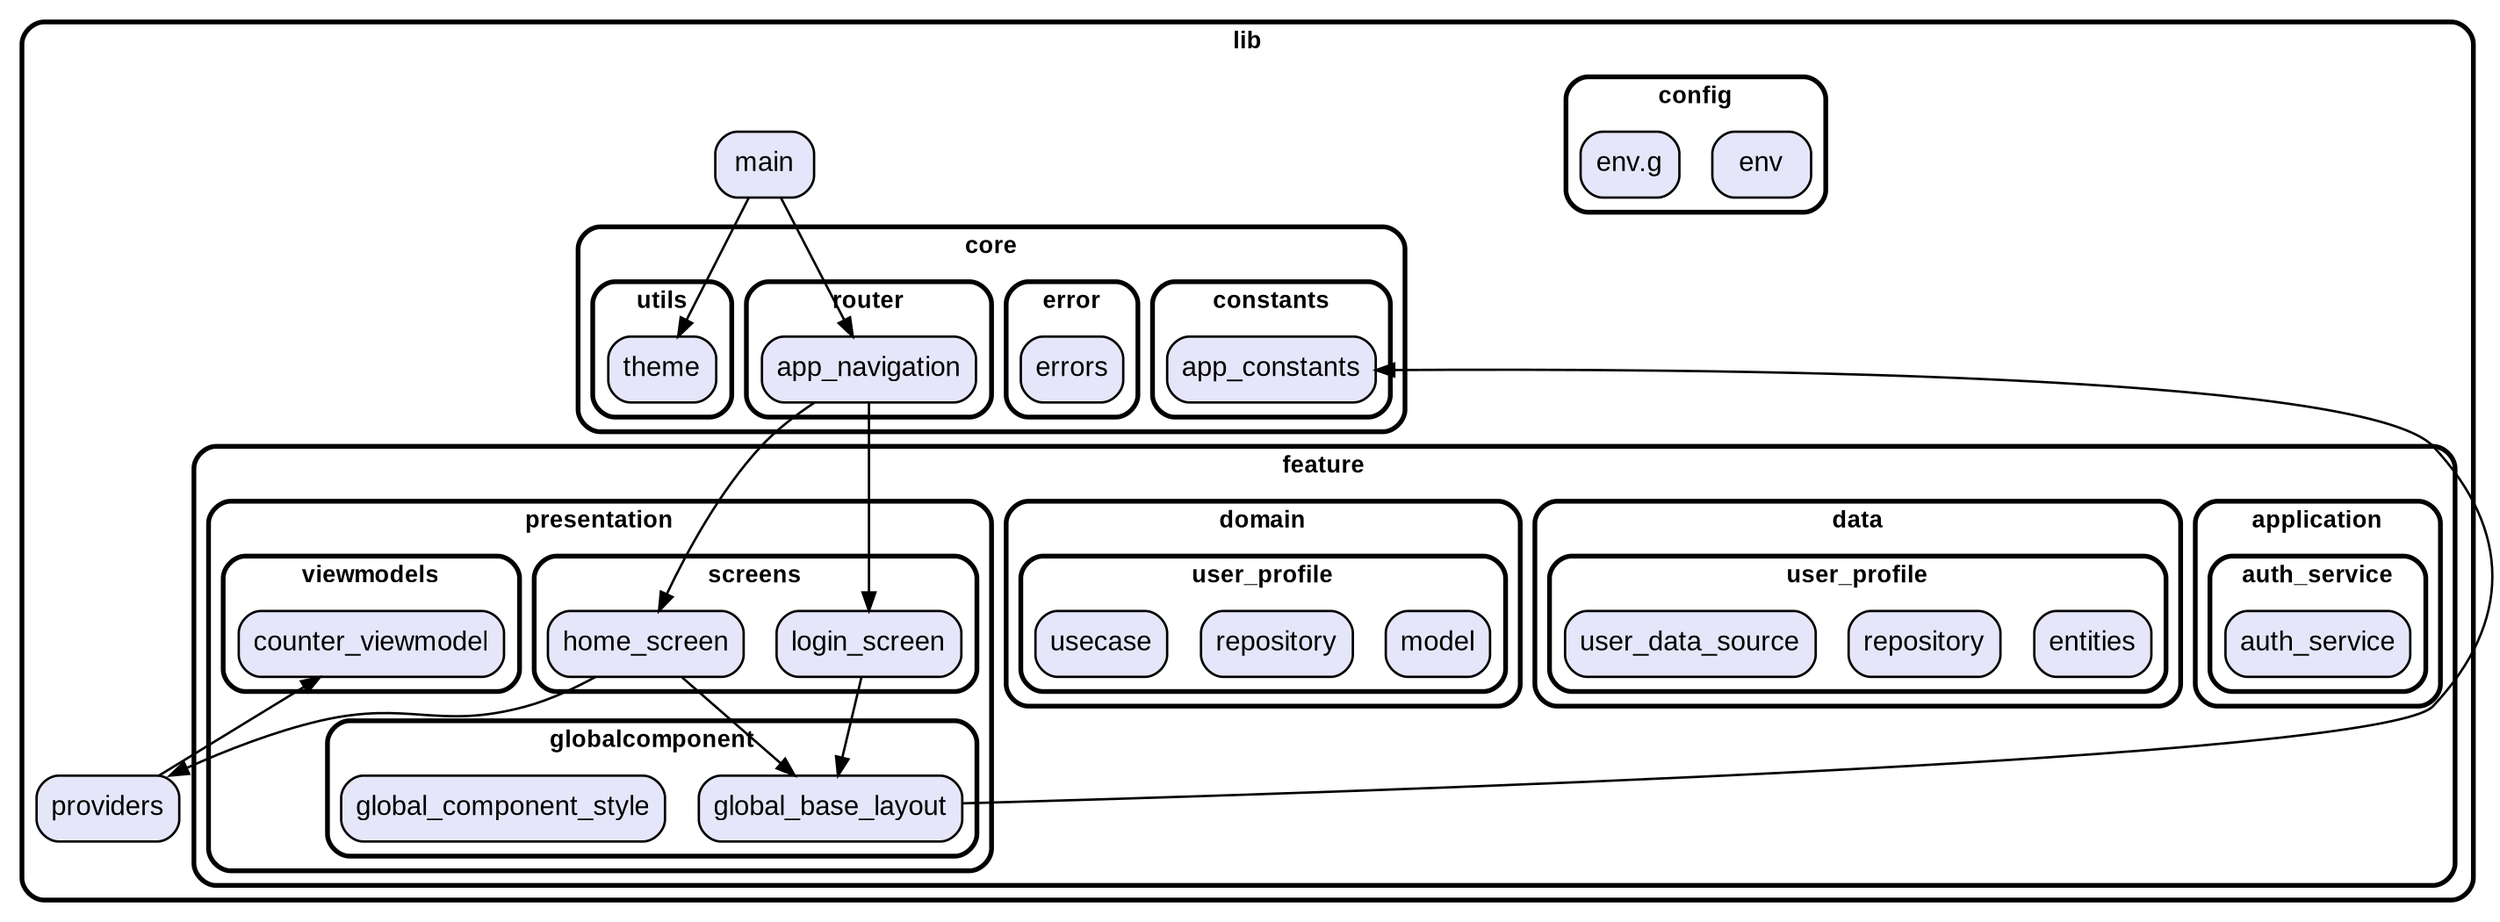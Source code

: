 digraph "" {
  graph [style=rounded fontname="Arial Black" fontsize=13 penwidth=2.6];
  node [shape=rect style="filled,rounded" fontname=Arial fontsize=15 fillcolor=Lavender penwidth=1.3];
  edge [penwidth=1.3];
  "/config/env.dart" [label="env"];
  "/config/env.g.dart" [label="env.g"];
  "/core/constants/app_constants.dart" [label="app_constants"];
  "/core/error/errors.dart" [label="errors"];
  "/core/router/app_navigation.dart" [label="app_navigation"];
  "/core/utils/theme.dart" [label="theme"];
  "/feature/application/auth_service/auth_service.dart" [label="auth_service"];
  "/feature/data/user_profile/entities.dart" [label="entities"];
  "/feature/data/user_profile/repository.dart" [label="repository"];
  "/feature/data/user_profile/user_data_source.dart" [label="user_data_source"];
  "/feature/domain/user_profile/model.dart" [label="model"];
  "/feature/domain/user_profile/repository.dart" [label="repository"];
  "/feature/domain/user_profile/usecase.dart" [label="usecase"];
  "/feature/presentation/globalcomponent/global_base_layout.dart" [label="global_base_layout"];
  "/feature/presentation/globalcomponent/global_component_style.dart" [label="global_component_style"];
  "/feature/presentation/screens/home_screen.dart" [label="home_screen"];
  "/feature/presentation/screens/login_screen.dart" [label="login_screen"];
  "/feature/presentation/viewmodels/counter_viewmodel.dart" [label="counter_viewmodel"];
  "/main.dart" [label="main"];
  "/providers.dart" [label="providers"];
  subgraph "cluster~" {
    label="lib";
    "/main.dart";
    "/providers.dart";
    subgraph "cluster~/config" {
      label="config";
      "/config/env.dart";
      "/config/env.g.dart";
    }
    subgraph "cluster~/core" {
      label="core";
      subgraph "cluster~/core/constants" {
        label="constants";
        "/core/constants/app_constants.dart";
      }
      subgraph "cluster~/core/error" {
        label="error";
        "/core/error/errors.dart";
      }
      subgraph "cluster~/core/router" {
        label="router";
        "/core/router/app_navigation.dart";
      }
      subgraph "cluster~/core/utils" {
        label="utils";
        "/core/utils/theme.dart";
      }
    }
    subgraph "cluster~/feature" {
      label="feature";
      subgraph "cluster~/feature/application" {
        label="application";
        subgraph "cluster~/feature/application/auth_service" {
          label="auth_service";
          "/feature/application/auth_service/auth_service.dart";
        }
      }
      subgraph "cluster~/feature/data" {
        label="data";
        subgraph "cluster~/feature/data/user_profile" {
          label="user_profile";
          "/feature/data/user_profile/entities.dart";
          "/feature/data/user_profile/repository.dart";
          "/feature/data/user_profile/user_data_source.dart";
        }
      }
      subgraph "cluster~/feature/domain" {
        label="domain";
        subgraph "cluster~/feature/domain/user_profile" {
          label="user_profile";
          "/feature/domain/user_profile/model.dart";
          "/feature/domain/user_profile/repository.dart";
          "/feature/domain/user_profile/usecase.dart";
        }
      }
      subgraph "cluster~/feature/presentation" {
        label="presentation";
        subgraph "cluster~/feature/presentation/globalcomponent" {
          label="globalcomponent";
          "/feature/presentation/globalcomponent/global_base_layout.dart";
          "/feature/presentation/globalcomponent/global_component_style.dart";
        }
        subgraph "cluster~/feature/presentation/screens" {
          label="screens";
          "/feature/presentation/screens/home_screen.dart";
          "/feature/presentation/screens/login_screen.dart";
        }
        subgraph "cluster~/feature/presentation/viewmodels" {
          label="viewmodels";
          "/feature/presentation/viewmodels/counter_viewmodel.dart";
        }
      }
    }
  }
  "/core/router/app_navigation.dart" -> "/feature/presentation/screens/home_screen.dart";
  "/core/router/app_navigation.dart" -> "/feature/presentation/screens/login_screen.dart";
  "/feature/presentation/globalcomponent/global_base_layout.dart" -> "/core/constants/app_constants.dart";
  "/feature/presentation/screens/home_screen.dart" -> "/feature/presentation/globalcomponent/global_base_layout.dart";
  "/feature/presentation/screens/home_screen.dart" -> "/providers.dart";
  "/feature/presentation/screens/login_screen.dart" -> "/feature/presentation/globalcomponent/global_base_layout.dart";
  "/main.dart" -> "/core/utils/theme.dart";
  "/main.dart" -> "/core/router/app_navigation.dart";
  "/providers.dart" -> "/feature/presentation/viewmodels/counter_viewmodel.dart";
}
